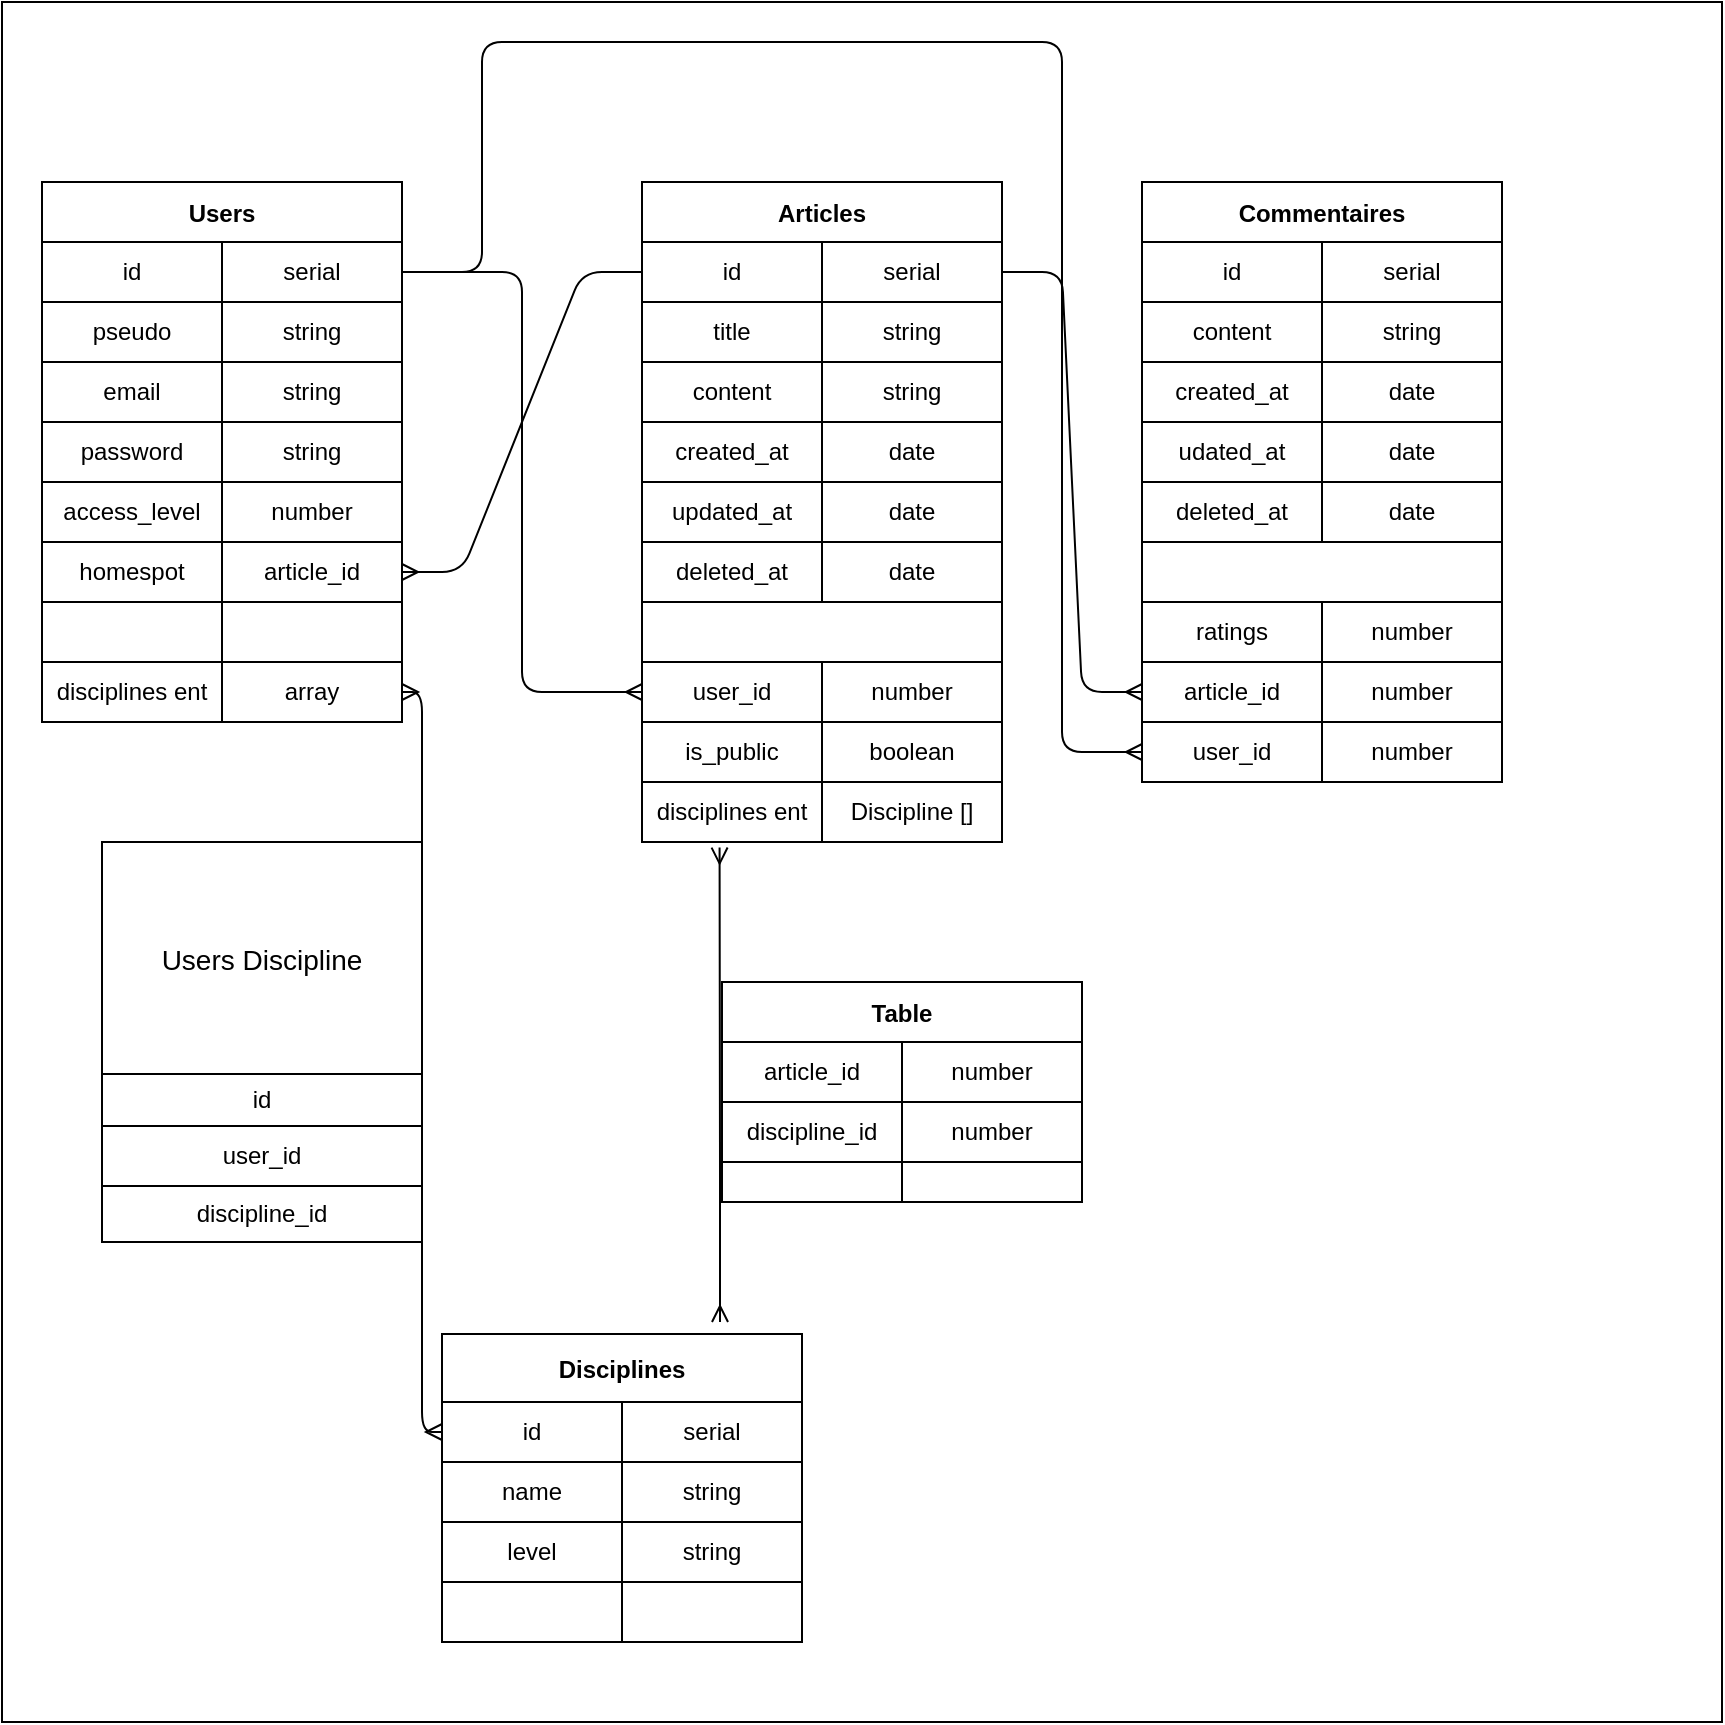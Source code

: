 <mxfile>
    <diagram id="lF0yDfXOfnjFw5a5HNvB" name="Page-1">
        <mxGraphModel dx="782" dy="491" grid="1" gridSize="10" guides="1" tooltips="1" connect="1" arrows="1" fold="1" page="1" pageScale="1" pageWidth="850" pageHeight="1100" math="0" shadow="0">
            <root>
                <mxCell id="0"/>
                <mxCell id="1" parent="0"/>
                <mxCell id="321" value="" style="whiteSpace=wrap;html=1;aspect=fixed;" vertex="1" parent="1">
                    <mxGeometry x="100" y="150" width="860" height="860" as="geometry"/>
                </mxCell>
                <mxCell id="73" value="" style="edgeStyle=elbowEdgeStyle;fontSize=12;html=1;endArrow=ERmany;startArrow=ERmany;elbow=vertical;entryX=0.431;entryY=1.093;entryDx=0;entryDy=0;entryPerimeter=0;" parent="1" target="209" edge="1">
                    <mxGeometry width="100" height="100" relative="1" as="geometry">
                        <mxPoint x="459" y="810" as="sourcePoint"/>
                        <mxPoint x="460" y="580" as="targetPoint"/>
                        <Array as="points">
                            <mxPoint x="390" y="730"/>
                        </Array>
                    </mxGeometry>
                </mxCell>
                <mxCell id="74" value="" style="edgeStyle=orthogonalEdgeStyle;fontSize=12;html=1;endArrow=ERmany;startArrow=ERmany;exitX=1;exitY=0.5;exitDx=0;exitDy=0;entryX=0;entryY=0.5;entryDx=0;entryDy=0;" parent="1" source="241" target="275" edge="1">
                    <mxGeometry width="100" height="100" relative="1" as="geometry">
                        <mxPoint x="303.68" y="321.032" as="sourcePoint"/>
                        <mxPoint x="320" y="840" as="targetPoint"/>
                    </mxGeometry>
                </mxCell>
                <mxCell id="79" value="" style="edgeStyle=elbowEdgeStyle;fontSize=12;html=1;endArrow=ERmany;entryX=0;entryY=0.5;entryDx=0;entryDy=0;exitX=1;exitY=0.5;exitDx=0;exitDy=0;" parent="1" source="229" target="205" edge="1">
                    <mxGeometry width="100" height="100" relative="1" as="geometry">
                        <mxPoint x="380" y="580" as="sourcePoint"/>
                        <mxPoint x="300" y="275" as="targetPoint"/>
                    </mxGeometry>
                </mxCell>
                <mxCell id="80" value="Users Discipline" style="swimlane;fontStyle=0;childLayout=stackLayout;horizontal=1;startSize=116;horizontalStack=0;resizeParent=1;resizeParentMax=0;resizeLast=0;collapsible=1;marginBottom=0;align=center;fontSize=14;" parent="1" vertex="1">
                    <mxGeometry x="150" y="570" width="160" height="142" as="geometry"/>
                </mxCell>
                <mxCell id="317" value="id" style="rounded=0;whiteSpace=wrap;html=1;" vertex="1" parent="80">
                    <mxGeometry y="116" width="160" height="26" as="geometry"/>
                </mxCell>
                <mxCell id="175" value="Articles" style="shape=table;startSize=30;container=1;collapsible=1;childLayout=tableLayout;fixedRows=1;rowLines=0;fontStyle=1;align=center;resizeLast=1;sketch=0;" parent="1" vertex="1">
                    <mxGeometry x="420" y="240" width="180" height="330" as="geometry"/>
                </mxCell>
                <mxCell id="176" value="" style="shape=tableRow;horizontal=0;startSize=0;swimlaneHead=0;swimlaneBody=0;fillColor=none;collapsible=0;dropTarget=0;points=[[0,0.5],[1,0.5]];portConstraint=eastwest;top=0;left=0;right=0;bottom=0;sketch=0;" parent="175" vertex="1">
                    <mxGeometry y="30" width="180" height="30" as="geometry"/>
                </mxCell>
                <mxCell id="177" value="" style="shape=partialRectangle;connectable=0;fillColor=none;top=0;left=0;bottom=0;right=0;fontStyle=1;overflow=hidden;sketch=0;" parent="176" vertex="1">
                    <mxGeometry width="90" height="30" as="geometry">
                        <mxRectangle width="90" height="30" as="alternateBounds"/>
                    </mxGeometry>
                </mxCell>
                <mxCell id="178" value="" style="shape=partialRectangle;connectable=0;fillColor=none;top=0;left=0;bottom=0;right=0;align=left;spacingLeft=6;fontStyle=5;overflow=hidden;sketch=0;" parent="176" vertex="1">
                    <mxGeometry x="90" width="90" height="30" as="geometry">
                        <mxRectangle width="90" height="30" as="alternateBounds"/>
                    </mxGeometry>
                </mxCell>
                <mxCell id="179" value="" style="shape=tableRow;horizontal=0;startSize=0;swimlaneHead=0;swimlaneBody=0;fillColor=none;collapsible=0;dropTarget=0;points=[[0,0.5],[1,0.5]];portConstraint=eastwest;top=0;left=0;right=0;bottom=1;sketch=0;" parent="175" vertex="1">
                    <mxGeometry y="60" width="180" height="30" as="geometry"/>
                </mxCell>
                <mxCell id="180" value="spot" style="shape=partialRectangle;connectable=0;fillColor=none;top=0;left=0;bottom=0;right=0;fontStyle=1;overflow=hidden;sketch=0;" parent="179" vertex="1">
                    <mxGeometry width="90" height="30" as="geometry">
                        <mxRectangle width="90" height="30" as="alternateBounds"/>
                    </mxGeometry>
                </mxCell>
                <mxCell id="181" value="" style="shape=partialRectangle;connectable=0;fillColor=none;top=0;left=0;bottom=0;right=0;align=left;spacingLeft=6;fontStyle=5;overflow=hidden;sketch=0;" parent="179" vertex="1">
                    <mxGeometry x="90" width="90" height="30" as="geometry">
                        <mxRectangle width="90" height="30" as="alternateBounds"/>
                    </mxGeometry>
                </mxCell>
                <mxCell id="182" value="" style="shape=tableRow;horizontal=0;startSize=0;swimlaneHead=0;swimlaneBody=0;fillColor=none;collapsible=0;dropTarget=0;points=[[0,0.5],[1,0.5]];portConstraint=eastwest;top=0;left=0;right=0;bottom=0;sketch=0;" parent="175" vertex="1">
                    <mxGeometry y="90" width="180" height="30" as="geometry"/>
                </mxCell>
                <mxCell id="183" value="content" style="shape=partialRectangle;connectable=0;fillColor=none;top=0;left=0;bottom=0;right=0;editable=1;overflow=hidden;sketch=0;" parent="182" vertex="1">
                    <mxGeometry width="90" height="30" as="geometry">
                        <mxRectangle width="90" height="30" as="alternateBounds"/>
                    </mxGeometry>
                </mxCell>
                <mxCell id="184" value="string" style="shape=partialRectangle;connectable=0;fillColor=none;top=0;left=0;bottom=0;right=0;align=left;spacingLeft=6;overflow=hidden;sketch=0;" parent="182" vertex="1">
                    <mxGeometry x="90" width="90" height="30" as="geometry">
                        <mxRectangle width="90" height="30" as="alternateBounds"/>
                    </mxGeometry>
                </mxCell>
                <mxCell id="198" value="" style="shape=tableRow;horizontal=0;startSize=0;swimlaneHead=0;swimlaneBody=0;fillColor=none;collapsible=0;dropTarget=0;points=[[0,0.5],[1,0.5]];portConstraint=eastwest;top=0;left=0;right=0;bottom=0;sketch=0;" parent="175" vertex="1">
                    <mxGeometry y="120" width="180" height="30" as="geometry"/>
                </mxCell>
                <mxCell id="199" value="" style="shape=partialRectangle;connectable=0;fillColor=none;top=0;left=0;bottom=0;right=0;editable=1;overflow=hidden;sketch=0;" parent="198" vertex="1">
                    <mxGeometry width="90" height="30" as="geometry">
                        <mxRectangle width="90" height="30" as="alternateBounds"/>
                    </mxGeometry>
                </mxCell>
                <mxCell id="200" value="" style="shape=partialRectangle;connectable=0;fillColor=none;top=0;left=0;bottom=0;right=0;align=left;spacingLeft=6;overflow=hidden;sketch=0;" parent="198" vertex="1">
                    <mxGeometry x="90" width="90" height="30" as="geometry">
                        <mxRectangle width="90" height="30" as="alternateBounds"/>
                    </mxGeometry>
                </mxCell>
                <mxCell id="185" value="" style="shape=tableRow;horizontal=0;startSize=0;swimlaneHead=0;swimlaneBody=0;fillColor=none;collapsible=0;dropTarget=0;points=[[0,0.5],[1,0.5]];portConstraint=eastwest;top=0;left=0;right=0;bottom=0;sketch=0;" parent="175" vertex="1">
                    <mxGeometry y="150" width="180" height="30" as="geometry"/>
                </mxCell>
                <mxCell id="186" value="" style="shape=partialRectangle;connectable=0;fillColor=none;top=0;left=0;bottom=0;right=0;editable=1;overflow=hidden;sketch=0;" parent="185" vertex="1">
                    <mxGeometry width="90" height="30" as="geometry">
                        <mxRectangle width="90" height="30" as="alternateBounds"/>
                    </mxGeometry>
                </mxCell>
                <mxCell id="187" value="" style="shape=partialRectangle;connectable=0;fillColor=none;top=0;left=0;bottom=0;right=0;align=left;spacingLeft=6;overflow=hidden;sketch=0;" parent="185" vertex="1">
                    <mxGeometry x="90" width="90" height="30" as="geometry">
                        <mxRectangle width="90" height="30" as="alternateBounds"/>
                    </mxGeometry>
                </mxCell>
                <mxCell id="188" value="created_at" style="rounded=0;whiteSpace=wrap;html=1;sketch=0;" parent="1" vertex="1">
                    <mxGeometry x="420" y="360" width="90" height="30" as="geometry"/>
                </mxCell>
                <mxCell id="189" value="date" style="rounded=0;whiteSpace=wrap;html=1;sketch=0;" parent="1" vertex="1">
                    <mxGeometry x="510" y="360" width="90" height="30" as="geometry"/>
                </mxCell>
                <mxCell id="190" value="updated_at" style="rounded=0;whiteSpace=wrap;html=1;sketch=0;" parent="1" vertex="1">
                    <mxGeometry x="420" y="390" width="90" height="30" as="geometry"/>
                </mxCell>
                <mxCell id="191" value="deleted_at" style="rounded=0;whiteSpace=wrap;html=1;sketch=0;" parent="1" vertex="1">
                    <mxGeometry x="420" y="420" width="90" height="30" as="geometry"/>
                </mxCell>
                <mxCell id="192" value="date" style="rounded=0;whiteSpace=wrap;html=1;sketch=0;" parent="1" vertex="1">
                    <mxGeometry x="510" y="390" width="90" height="30" as="geometry"/>
                </mxCell>
                <mxCell id="193" value="date" style="rounded=0;whiteSpace=wrap;html=1;sketch=0;" parent="1" vertex="1">
                    <mxGeometry x="510" y="420" width="90" height="30" as="geometry"/>
                </mxCell>
                <mxCell id="194" value="" style="rounded=0;whiteSpace=wrap;html=1;sketch=0;" parent="1" vertex="1">
                    <mxGeometry x="420" y="480" width="90" height="30" as="geometry"/>
                </mxCell>
                <mxCell id="195" value="" style="rounded=0;whiteSpace=wrap;html=1;sketch=0;" parent="1" vertex="1">
                    <mxGeometry x="510" y="480" width="90" height="30" as="geometry"/>
                </mxCell>
                <mxCell id="196" value="id" style="rounded=0;whiteSpace=wrap;html=1;sketch=0;" parent="1" vertex="1">
                    <mxGeometry x="420" y="270" width="90" height="30" as="geometry"/>
                </mxCell>
                <mxCell id="197" value="serial" style="rounded=0;whiteSpace=wrap;html=1;sketch=0;" parent="1" vertex="1">
                    <mxGeometry x="510" y="270" width="90" height="30" as="geometry"/>
                </mxCell>
                <mxCell id="201" value="string" style="rounded=0;whiteSpace=wrap;html=1;sketch=0;" parent="1" vertex="1">
                    <mxGeometry x="510" y="300" width="90" height="30" as="geometry"/>
                </mxCell>
                <mxCell id="202" value="title" style="rounded=0;whiteSpace=wrap;html=1;sketch=0;" parent="1" vertex="1">
                    <mxGeometry x="420" y="300" width="90" height="30" as="geometry"/>
                </mxCell>
                <mxCell id="203" value="content" style="rounded=0;whiteSpace=wrap;html=1;sketch=0;" parent="1" vertex="1">
                    <mxGeometry x="420" y="330" width="90" height="30" as="geometry"/>
                </mxCell>
                <mxCell id="204" value="string" style="rounded=0;whiteSpace=wrap;html=1;sketch=0;" parent="1" vertex="1">
                    <mxGeometry x="510" y="330" width="90" height="30" as="geometry"/>
                </mxCell>
                <mxCell id="205" value="user_id" style="rounded=0;whiteSpace=wrap;html=1;sketch=0;" parent="1" vertex="1">
                    <mxGeometry x="420" y="480" width="90" height="30" as="geometry"/>
                </mxCell>
                <mxCell id="206" value="number" style="rounded=0;whiteSpace=wrap;html=1;sketch=0;" parent="1" vertex="1">
                    <mxGeometry x="510" y="480" width="90" height="30" as="geometry"/>
                </mxCell>
                <mxCell id="207" value="is_public" style="rounded=0;whiteSpace=wrap;html=1;sketch=0;" parent="1" vertex="1">
                    <mxGeometry x="420" y="510" width="90" height="30" as="geometry"/>
                </mxCell>
                <mxCell id="208" value="boolean" style="rounded=0;whiteSpace=wrap;html=1;sketch=0;" parent="1" vertex="1">
                    <mxGeometry x="510" y="510" width="90" height="30" as="geometry"/>
                </mxCell>
                <mxCell id="209" value="disciplines ent" style="rounded=0;whiteSpace=wrap;html=1;sketch=0;" parent="1" vertex="1">
                    <mxGeometry x="420" y="540" width="90" height="30" as="geometry"/>
                </mxCell>
                <mxCell id="210" value="Discipline []" style="rounded=0;whiteSpace=wrap;html=1;sketch=0;" parent="1" vertex="1">
                    <mxGeometry x="510" y="540" width="90" height="30" as="geometry"/>
                </mxCell>
                <mxCell id="212" value="Users" style="shape=table;startSize=30;container=1;collapsible=1;childLayout=tableLayout;fixedRows=1;rowLines=0;fontStyle=1;align=center;resizeLast=1;sketch=0;" parent="1" vertex="1">
                    <mxGeometry x="120" y="240" width="180" height="240" as="geometry"/>
                </mxCell>
                <mxCell id="213" value="" style="shape=tableRow;horizontal=0;startSize=0;swimlaneHead=0;swimlaneBody=0;fillColor=none;collapsible=0;dropTarget=0;points=[[0,0.5],[1,0.5]];portConstraint=eastwest;top=0;left=0;right=0;bottom=0;sketch=0;" parent="212" vertex="1">
                    <mxGeometry y="30" width="180" height="30" as="geometry"/>
                </mxCell>
                <mxCell id="214" value="id" style="shape=partialRectangle;connectable=0;fillColor=none;top=0;left=0;bottom=0;right=0;fontStyle=1;overflow=hidden;sketch=0;" parent="213" vertex="1">
                    <mxGeometry width="90" height="30" as="geometry">
                        <mxRectangle width="90" height="30" as="alternateBounds"/>
                    </mxGeometry>
                </mxCell>
                <mxCell id="215" value="" style="shape=partialRectangle;connectable=0;fillColor=none;top=0;left=0;bottom=0;right=0;align=left;spacingLeft=6;fontStyle=5;overflow=hidden;sketch=0;" parent="213" vertex="1">
                    <mxGeometry x="90" width="90" height="30" as="geometry">
                        <mxRectangle width="90" height="30" as="alternateBounds"/>
                    </mxGeometry>
                </mxCell>
                <mxCell id="216" value="" style="shape=tableRow;horizontal=0;startSize=0;swimlaneHead=0;swimlaneBody=0;fillColor=none;collapsible=0;dropTarget=0;points=[[0,0.5],[1,0.5]];portConstraint=eastwest;top=0;left=0;right=0;bottom=1;sketch=0;" parent="212" vertex="1">
                    <mxGeometry y="60" width="180" height="60" as="geometry"/>
                </mxCell>
                <mxCell id="217" value="" style="shape=partialRectangle;connectable=0;fillColor=none;top=0;left=0;bottom=0;right=0;fontStyle=1;overflow=hidden;sketch=0;" parent="216" vertex="1">
                    <mxGeometry width="90" height="60" as="geometry">
                        <mxRectangle width="90" height="60" as="alternateBounds"/>
                    </mxGeometry>
                </mxCell>
                <mxCell id="218" value="" style="shape=partialRectangle;connectable=0;fillColor=none;top=0;left=0;bottom=0;right=0;align=left;spacingLeft=6;fontStyle=5;overflow=hidden;sketch=0;" parent="216" vertex="1">
                    <mxGeometry x="90" width="90" height="60" as="geometry">
                        <mxRectangle width="90" height="60" as="alternateBounds"/>
                    </mxGeometry>
                </mxCell>
                <mxCell id="219" value="" style="shape=tableRow;horizontal=0;startSize=0;swimlaneHead=0;swimlaneBody=0;fillColor=none;collapsible=0;dropTarget=0;points=[[0,0.5],[1,0.5]];portConstraint=eastwest;top=0;left=0;right=0;bottom=0;sketch=0;" parent="212" vertex="1">
                    <mxGeometry y="120" width="180" height="30" as="geometry"/>
                </mxCell>
                <mxCell id="220" value="" style="shape=partialRectangle;connectable=0;fillColor=none;top=0;left=0;bottom=0;right=0;editable=1;overflow=hidden;sketch=0;" parent="219" vertex="1">
                    <mxGeometry width="90" height="30" as="geometry">
                        <mxRectangle width="90" height="30" as="alternateBounds"/>
                    </mxGeometry>
                </mxCell>
                <mxCell id="221" value="" style="shape=partialRectangle;connectable=0;fillColor=none;top=0;left=0;bottom=0;right=0;align=left;spacingLeft=6;overflow=hidden;sketch=0;" parent="219" vertex="1">
                    <mxGeometry x="90" width="90" height="30" as="geometry">
                        <mxRectangle width="90" height="30" as="alternateBounds"/>
                    </mxGeometry>
                </mxCell>
                <mxCell id="222" value="" style="shape=tableRow;horizontal=0;startSize=0;swimlaneHead=0;swimlaneBody=0;fillColor=none;collapsible=0;dropTarget=0;points=[[0,0.5],[1,0.5]];portConstraint=eastwest;top=0;left=0;right=0;bottom=0;sketch=0;" parent="212" vertex="1">
                    <mxGeometry y="150" width="180" height="90" as="geometry"/>
                </mxCell>
                <mxCell id="223" value="" style="shape=partialRectangle;connectable=0;fillColor=none;top=0;left=0;bottom=0;right=0;editable=1;overflow=hidden;sketch=0;" parent="222" vertex="1">
                    <mxGeometry width="90" height="90" as="geometry">
                        <mxRectangle width="90" height="90" as="alternateBounds"/>
                    </mxGeometry>
                </mxCell>
                <mxCell id="224" value="" style="shape=partialRectangle;connectable=0;fillColor=none;top=0;left=0;bottom=0;right=0;align=left;spacingLeft=6;overflow=hidden;sketch=0;" parent="222" vertex="1">
                    <mxGeometry x="90" width="90" height="90" as="geometry">
                        <mxRectangle width="90" height="90" as="alternateBounds"/>
                    </mxGeometry>
                </mxCell>
                <mxCell id="225" value="id" style="rounded=0;whiteSpace=wrap;html=1;sketch=0;" parent="1" vertex="1">
                    <mxGeometry x="120" y="270" width="90" height="30" as="geometry"/>
                </mxCell>
                <mxCell id="229" value="serial" style="rounded=0;whiteSpace=wrap;html=1;sketch=0;" parent="1" vertex="1">
                    <mxGeometry x="210" y="270" width="90" height="30" as="geometry"/>
                </mxCell>
                <mxCell id="230" value="pseudo" style="rounded=0;whiteSpace=wrap;html=1;sketch=0;" parent="1" vertex="1">
                    <mxGeometry x="120" y="300" width="90" height="30" as="geometry"/>
                </mxCell>
                <mxCell id="231" value="string" style="rounded=0;whiteSpace=wrap;html=1;sketch=0;" parent="1" vertex="1">
                    <mxGeometry x="210" y="300" width="90" height="30" as="geometry"/>
                </mxCell>
                <mxCell id="232" value="email" style="rounded=0;whiteSpace=wrap;html=1;sketch=0;" parent="1" vertex="1">
                    <mxGeometry x="120" y="330" width="90" height="30" as="geometry"/>
                </mxCell>
                <mxCell id="233" value="string" style="rounded=0;whiteSpace=wrap;html=1;sketch=0;" parent="1" vertex="1">
                    <mxGeometry x="210" y="330" width="90" height="30" as="geometry"/>
                </mxCell>
                <mxCell id="234" value="password" style="rounded=0;whiteSpace=wrap;html=1;sketch=0;" parent="1" vertex="1">
                    <mxGeometry x="120" y="360" width="90" height="30" as="geometry"/>
                </mxCell>
                <mxCell id="235" value="string" style="rounded=0;whiteSpace=wrap;html=1;sketch=0;" parent="1" vertex="1">
                    <mxGeometry x="210" y="360" width="90" height="30" as="geometry"/>
                </mxCell>
                <mxCell id="236" value="access_level" style="rounded=0;whiteSpace=wrap;html=1;sketch=0;" parent="1" vertex="1">
                    <mxGeometry x="120" y="390" width="90" height="30" as="geometry"/>
                </mxCell>
                <mxCell id="237" value="number" style="rounded=0;whiteSpace=wrap;html=1;sketch=0;" parent="1" vertex="1">
                    <mxGeometry x="210" y="390" width="90" height="30" as="geometry"/>
                </mxCell>
                <mxCell id="238" value="homespot" style="rounded=0;whiteSpace=wrap;html=1;sketch=0;" parent="1" vertex="1">
                    <mxGeometry x="120" y="420" width="90" height="30" as="geometry"/>
                </mxCell>
                <mxCell id="239" value="article_id" style="rounded=0;whiteSpace=wrap;html=1;sketch=0;" parent="1" vertex="1">
                    <mxGeometry x="210" y="420" width="90" height="30" as="geometry"/>
                </mxCell>
                <mxCell id="240" value="disciplines ent" style="rounded=0;whiteSpace=wrap;html=1;sketch=0;" parent="1" vertex="1">
                    <mxGeometry x="120" y="480" width="90" height="30" as="geometry"/>
                </mxCell>
                <mxCell id="241" value="array" style="rounded=0;whiteSpace=wrap;html=1;sketch=0;" parent="1" vertex="1">
                    <mxGeometry x="210" y="480" width="90" height="30" as="geometry"/>
                </mxCell>
                <mxCell id="242" value="Commentaires" style="shape=table;startSize=30;container=1;collapsible=1;childLayout=tableLayout;fixedRows=1;rowLines=0;fontStyle=1;align=center;resizeLast=1;sketch=0;" parent="1" vertex="1">
                    <mxGeometry x="670" y="240" width="180" height="270" as="geometry"/>
                </mxCell>
                <mxCell id="243" value="" style="shape=tableRow;horizontal=0;startSize=0;swimlaneHead=0;swimlaneBody=0;fillColor=none;collapsible=0;dropTarget=0;points=[[0,0.5],[1,0.5]];portConstraint=eastwest;top=0;left=0;right=0;bottom=0;sketch=0;" parent="242" vertex="1">
                    <mxGeometry y="30" width="180" height="30" as="geometry"/>
                </mxCell>
                <mxCell id="244" value="PK,FK1" style="shape=partialRectangle;connectable=0;fillColor=none;top=0;left=0;bottom=0;right=0;fontStyle=1;overflow=hidden;sketch=0;" parent="243" vertex="1">
                    <mxGeometry width="90" height="30" as="geometry">
                        <mxRectangle width="90" height="30" as="alternateBounds"/>
                    </mxGeometry>
                </mxCell>
                <mxCell id="245" value="Row 1" style="shape=partialRectangle;connectable=0;fillColor=none;top=0;left=0;bottom=0;right=0;align=left;spacingLeft=6;fontStyle=5;overflow=hidden;sketch=0;" parent="243" vertex="1">
                    <mxGeometry x="90" width="90" height="30" as="geometry">
                        <mxRectangle width="90" height="30" as="alternateBounds"/>
                    </mxGeometry>
                </mxCell>
                <mxCell id="246" value="" style="shape=tableRow;horizontal=0;startSize=0;swimlaneHead=0;swimlaneBody=0;fillColor=none;collapsible=0;dropTarget=0;points=[[0,0.5],[1,0.5]];portConstraint=eastwest;top=0;left=0;right=0;bottom=1;sketch=0;" parent="242" vertex="1">
                    <mxGeometry y="60" width="180" height="30" as="geometry"/>
                </mxCell>
                <mxCell id="247" value="" style="shape=partialRectangle;connectable=0;fillColor=none;top=0;left=0;bottom=0;right=0;fontStyle=1;overflow=hidden;sketch=0;" parent="246" vertex="1">
                    <mxGeometry width="90" height="30" as="geometry">
                        <mxRectangle width="90" height="30" as="alternateBounds"/>
                    </mxGeometry>
                </mxCell>
                <mxCell id="248" value="" style="shape=partialRectangle;connectable=0;fillColor=none;top=0;left=0;bottom=0;right=0;align=left;spacingLeft=6;fontStyle=5;overflow=hidden;sketch=0;" parent="246" vertex="1">
                    <mxGeometry x="90" width="90" height="30" as="geometry">
                        <mxRectangle width="90" height="30" as="alternateBounds"/>
                    </mxGeometry>
                </mxCell>
                <mxCell id="249" value="" style="shape=tableRow;horizontal=0;startSize=0;swimlaneHead=0;swimlaneBody=0;fillColor=none;collapsible=0;dropTarget=0;points=[[0,0.5],[1,0.5]];portConstraint=eastwest;top=0;left=0;right=0;bottom=0;sketch=0;" parent="242" vertex="1">
                    <mxGeometry y="90" width="180" height="30" as="geometry"/>
                </mxCell>
                <mxCell id="250" value="" style="shape=partialRectangle;connectable=0;fillColor=none;top=0;left=0;bottom=0;right=0;editable=1;overflow=hidden;sketch=0;" parent="249" vertex="1">
                    <mxGeometry width="90" height="30" as="geometry">
                        <mxRectangle width="90" height="30" as="alternateBounds"/>
                    </mxGeometry>
                </mxCell>
                <mxCell id="251" value="" style="shape=partialRectangle;connectable=0;fillColor=none;top=0;left=0;bottom=0;right=0;align=left;spacingLeft=6;overflow=hidden;sketch=0;" parent="249" vertex="1">
                    <mxGeometry x="90" width="90" height="30" as="geometry">
                        <mxRectangle width="90" height="30" as="alternateBounds"/>
                    </mxGeometry>
                </mxCell>
                <mxCell id="252" value="" style="shape=tableRow;horizontal=0;startSize=0;swimlaneHead=0;swimlaneBody=0;fillColor=none;collapsible=0;dropTarget=0;points=[[0,0.5],[1,0.5]];portConstraint=eastwest;top=0;left=0;right=0;bottom=0;sketch=0;" parent="242" vertex="1">
                    <mxGeometry y="120" width="180" height="30" as="geometry"/>
                </mxCell>
                <mxCell id="253" value="" style="shape=partialRectangle;connectable=0;fillColor=none;top=0;left=0;bottom=0;right=0;editable=1;overflow=hidden;sketch=0;" parent="252" vertex="1">
                    <mxGeometry width="90" height="30" as="geometry">
                        <mxRectangle width="90" height="30" as="alternateBounds"/>
                    </mxGeometry>
                </mxCell>
                <mxCell id="254" value="" style="shape=partialRectangle;connectable=0;fillColor=none;top=0;left=0;bottom=0;right=0;align=left;spacingLeft=6;overflow=hidden;sketch=0;" parent="252" vertex="1">
                    <mxGeometry x="90" width="90" height="30" as="geometry">
                        <mxRectangle width="90" height="30" as="alternateBounds"/>
                    </mxGeometry>
                </mxCell>
                <mxCell id="255" value="id" style="rounded=0;whiteSpace=wrap;html=1;sketch=0;" parent="1" vertex="1">
                    <mxGeometry x="670" y="270" width="90" height="30" as="geometry"/>
                </mxCell>
                <mxCell id="256" value="serial" style="rounded=0;whiteSpace=wrap;html=1;sketch=0;" parent="1" vertex="1">
                    <mxGeometry x="760" y="270" width="90" height="30" as="geometry"/>
                </mxCell>
                <mxCell id="257" value="article_id" style="rounded=0;whiteSpace=wrap;html=1;sketch=0;" parent="1" vertex="1">
                    <mxGeometry x="670" y="480" width="90" height="30" as="geometry"/>
                </mxCell>
                <mxCell id="258" value="number" style="rounded=0;whiteSpace=wrap;html=1;sketch=0;" parent="1" vertex="1">
                    <mxGeometry x="760" y="480" width="90" height="30" as="geometry"/>
                </mxCell>
                <mxCell id="259" value="user_id" style="rounded=0;whiteSpace=wrap;html=1;sketch=0;" parent="1" vertex="1">
                    <mxGeometry x="670" y="510" width="90" height="30" as="geometry"/>
                </mxCell>
                <mxCell id="260" value="number" style="rounded=0;whiteSpace=wrap;html=1;sketch=0;" parent="1" vertex="1">
                    <mxGeometry x="760" y="510" width="90" height="30" as="geometry"/>
                </mxCell>
                <mxCell id="261" value="content" style="rounded=0;whiteSpace=wrap;html=1;sketch=0;" parent="1" vertex="1">
                    <mxGeometry x="670" y="300" width="90" height="30" as="geometry"/>
                </mxCell>
                <mxCell id="262" value="string" style="rounded=0;whiteSpace=wrap;html=1;sketch=0;" parent="1" vertex="1">
                    <mxGeometry x="760" y="300" width="90" height="30" as="geometry"/>
                </mxCell>
                <mxCell id="263" value="created_at" style="rounded=0;whiteSpace=wrap;html=1;sketch=0;" parent="1" vertex="1">
                    <mxGeometry x="670" y="330" width="90" height="30" as="geometry"/>
                </mxCell>
                <mxCell id="265" value="udated_at" style="rounded=0;whiteSpace=wrap;html=1;sketch=0;" parent="1" vertex="1">
                    <mxGeometry x="670" y="360" width="90" height="30" as="geometry"/>
                </mxCell>
                <mxCell id="266" value="date" style="rounded=0;whiteSpace=wrap;html=1;sketch=0;" parent="1" vertex="1">
                    <mxGeometry x="760" y="360" width="90" height="30" as="geometry"/>
                </mxCell>
                <mxCell id="267" value="deleted_at" style="rounded=0;whiteSpace=wrap;html=1;sketch=0;" parent="1" vertex="1">
                    <mxGeometry x="670" y="390" width="90" height="30" as="geometry"/>
                </mxCell>
                <mxCell id="268" value="date" style="rounded=0;whiteSpace=wrap;html=1;sketch=0;" parent="1" vertex="1">
                    <mxGeometry x="760" y="330" width="90" height="30" as="geometry"/>
                </mxCell>
                <mxCell id="270" value="date" style="rounded=0;whiteSpace=wrap;html=1;sketch=0;" parent="1" vertex="1">
                    <mxGeometry x="760" y="390" width="90" height="30" as="geometry"/>
                </mxCell>
                <mxCell id="271" value="" style="edgeStyle=entityRelationEdgeStyle;fontSize=12;html=1;endArrow=ERmany;entryX=0;entryY=0.5;entryDx=0;entryDy=0;exitX=1;exitY=0.5;exitDx=0;exitDy=0;" parent="1" source="197" target="257" edge="1">
                    <mxGeometry width="100" height="100" relative="1" as="geometry">
                        <mxPoint x="600" y="443" as="sourcePoint"/>
                        <mxPoint x="660" y="450" as="targetPoint"/>
                    </mxGeometry>
                </mxCell>
                <mxCell id="272" value="ratings" style="rounded=0;whiteSpace=wrap;html=1;sketch=0;" parent="1" vertex="1">
                    <mxGeometry x="670" y="450" width="90" height="30" as="geometry"/>
                </mxCell>
                <mxCell id="273" value="number" style="rounded=0;whiteSpace=wrap;html=1;sketch=0;" parent="1" vertex="1">
                    <mxGeometry x="760" y="450" width="90" height="30" as="geometry"/>
                </mxCell>
                <mxCell id="274" value="Disciplines" style="shape=table;startSize=34;container=1;collapsible=1;childLayout=tableLayout;fixedRows=1;rowLines=0;fontStyle=1;align=center;resizeLast=1;sketch=0;" parent="1" vertex="1">
                    <mxGeometry x="320" y="816" width="180" height="154" as="geometry"/>
                </mxCell>
                <mxCell id="275" value="" style="shape=tableRow;horizontal=0;startSize=0;swimlaneHead=0;swimlaneBody=0;fillColor=none;collapsible=0;dropTarget=0;points=[[0,0.5],[1,0.5]];portConstraint=eastwest;top=0;left=0;right=0;bottom=0;sketch=0;" parent="274" vertex="1">
                    <mxGeometry y="34" width="180" height="30" as="geometry"/>
                </mxCell>
                <mxCell id="276" value="" style="shape=partialRectangle;connectable=0;fillColor=none;top=0;left=0;bottom=0;right=0;fontStyle=1;overflow=hidden;sketch=0;" parent="275" vertex="1">
                    <mxGeometry width="90" height="30" as="geometry">
                        <mxRectangle width="90" height="30" as="alternateBounds"/>
                    </mxGeometry>
                </mxCell>
                <mxCell id="277" value="" style="shape=partialRectangle;connectable=0;fillColor=none;top=0;left=0;bottom=0;right=0;align=left;spacingLeft=6;fontStyle=5;overflow=hidden;sketch=0;" parent="275" vertex="1">
                    <mxGeometry x="90" width="90" height="30" as="geometry">
                        <mxRectangle width="90" height="30" as="alternateBounds"/>
                    </mxGeometry>
                </mxCell>
                <mxCell id="278" value="" style="shape=tableRow;horizontal=0;startSize=0;swimlaneHead=0;swimlaneBody=0;fillColor=none;collapsible=0;dropTarget=0;points=[[0,0.5],[1,0.5]];portConstraint=eastwest;top=0;left=0;right=0;bottom=1;sketch=0;" parent="274" vertex="1">
                    <mxGeometry y="64" width="180" height="30" as="geometry"/>
                </mxCell>
                <mxCell id="279" value="" style="shape=partialRectangle;connectable=0;fillColor=none;top=0;left=0;bottom=0;right=0;fontStyle=1;overflow=hidden;sketch=0;" parent="278" vertex="1">
                    <mxGeometry width="90" height="30" as="geometry">
                        <mxRectangle width="90" height="30" as="alternateBounds"/>
                    </mxGeometry>
                </mxCell>
                <mxCell id="280" value="" style="shape=partialRectangle;connectable=0;fillColor=none;top=0;left=0;bottom=0;right=0;align=left;spacingLeft=6;fontStyle=5;overflow=hidden;sketch=0;" parent="278" vertex="1">
                    <mxGeometry x="90" width="90" height="30" as="geometry">
                        <mxRectangle width="90" height="30" as="alternateBounds"/>
                    </mxGeometry>
                </mxCell>
                <mxCell id="281" value="" style="shape=tableRow;horizontal=0;startSize=0;swimlaneHead=0;swimlaneBody=0;fillColor=none;collapsible=0;dropTarget=0;points=[[0,0.5],[1,0.5]];portConstraint=eastwest;top=0;left=0;right=0;bottom=0;sketch=0;" parent="274" vertex="1">
                    <mxGeometry y="94" width="180" height="30" as="geometry"/>
                </mxCell>
                <mxCell id="282" value="" style="shape=partialRectangle;connectable=0;fillColor=none;top=0;left=0;bottom=0;right=0;editable=1;overflow=hidden;sketch=0;" parent="281" vertex="1">
                    <mxGeometry width="90" height="30" as="geometry">
                        <mxRectangle width="90" height="30" as="alternateBounds"/>
                    </mxGeometry>
                </mxCell>
                <mxCell id="283" value="" style="shape=partialRectangle;connectable=0;fillColor=none;top=0;left=0;bottom=0;right=0;align=left;spacingLeft=6;overflow=hidden;sketch=0;" parent="281" vertex="1">
                    <mxGeometry x="90" width="90" height="30" as="geometry">
                        <mxRectangle width="90" height="30" as="alternateBounds"/>
                    </mxGeometry>
                </mxCell>
                <mxCell id="284" value="" style="shape=tableRow;horizontal=0;startSize=0;swimlaneHead=0;swimlaneBody=0;fillColor=none;collapsible=0;dropTarget=0;points=[[0,0.5],[1,0.5]];portConstraint=eastwest;top=0;left=0;right=0;bottom=0;sketch=0;" parent="274" vertex="1">
                    <mxGeometry y="124" width="180" height="30" as="geometry"/>
                </mxCell>
                <mxCell id="285" value="" style="shape=partialRectangle;connectable=0;fillColor=none;top=0;left=0;bottom=0;right=0;editable=1;overflow=hidden;sketch=0;" parent="284" vertex="1">
                    <mxGeometry width="90" height="30" as="geometry">
                        <mxRectangle width="90" height="30" as="alternateBounds"/>
                    </mxGeometry>
                </mxCell>
                <mxCell id="286" value="" style="shape=partialRectangle;connectable=0;fillColor=none;top=0;left=0;bottom=0;right=0;align=left;spacingLeft=6;overflow=hidden;sketch=0;" parent="284" vertex="1">
                    <mxGeometry x="90" width="90" height="30" as="geometry">
                        <mxRectangle width="90" height="30" as="alternateBounds"/>
                    </mxGeometry>
                </mxCell>
                <mxCell id="288" value="level" style="rounded=0;whiteSpace=wrap;html=1;sketch=0;" parent="1" vertex="1">
                    <mxGeometry x="320" y="910" width="90" height="30" as="geometry"/>
                </mxCell>
                <mxCell id="289" value="string" style="rounded=0;whiteSpace=wrap;html=1;sketch=0;" parent="1" vertex="1">
                    <mxGeometry x="410" y="880" width="90" height="30" as="geometry"/>
                </mxCell>
                <mxCell id="290" value="" style="rounded=0;whiteSpace=wrap;html=1;sketch=0;" parent="1" vertex="1">
                    <mxGeometry x="320" y="940" width="90" height="30" as="geometry"/>
                </mxCell>
                <mxCell id="291" value="" style="rounded=0;whiteSpace=wrap;html=1;sketch=0;" parent="1" vertex="1">
                    <mxGeometry x="410" y="940" width="90" height="30" as="geometry"/>
                </mxCell>
                <mxCell id="292" value="string" style="rounded=0;whiteSpace=wrap;html=1;sketch=0;" parent="1" vertex="1">
                    <mxGeometry x="410" y="910" width="90" height="30" as="geometry"/>
                </mxCell>
                <mxCell id="293" value="name" style="rounded=0;whiteSpace=wrap;html=1;sketch=0;" parent="1" vertex="1">
                    <mxGeometry x="320" y="880" width="90" height="30" as="geometry"/>
                </mxCell>
                <mxCell id="294" value="Table" style="shape=table;startSize=30;container=1;collapsible=1;childLayout=tableLayout;fixedRows=1;rowLines=0;fontStyle=1;align=center;resizeLast=1;sketch=0;" parent="1" vertex="1">
                    <mxGeometry x="460" y="640" width="180" height="110" as="geometry"/>
                </mxCell>
                <mxCell id="295" value="" style="shape=tableRow;horizontal=0;startSize=0;swimlaneHead=0;swimlaneBody=0;fillColor=none;collapsible=0;dropTarget=0;points=[[0,0.5],[1,0.5]];portConstraint=eastwest;top=0;left=0;right=0;bottom=0;sketch=0;" parent="294" vertex="1">
                    <mxGeometry y="30" width="180" height="30" as="geometry"/>
                </mxCell>
                <mxCell id="296" value="" style="shape=partialRectangle;connectable=0;fillColor=none;top=0;left=0;bottom=0;right=0;fontStyle=1;overflow=hidden;sketch=0;" parent="295" vertex="1">
                    <mxGeometry width="90" height="30" as="geometry">
                        <mxRectangle width="90" height="30" as="alternateBounds"/>
                    </mxGeometry>
                </mxCell>
                <mxCell id="297" value="" style="shape=partialRectangle;connectable=0;fillColor=none;top=0;left=0;bottom=0;right=0;align=left;spacingLeft=6;fontStyle=5;overflow=hidden;sketch=0;" parent="295" vertex="1">
                    <mxGeometry x="90" width="90" height="30" as="geometry">
                        <mxRectangle width="90" height="30" as="alternateBounds"/>
                    </mxGeometry>
                </mxCell>
                <mxCell id="298" value="" style="shape=tableRow;horizontal=0;startSize=0;swimlaneHead=0;swimlaneBody=0;fillColor=none;collapsible=0;dropTarget=0;points=[[0,0.5],[1,0.5]];portConstraint=eastwest;top=0;left=0;right=0;bottom=1;sketch=0;" parent="294" vertex="1">
                    <mxGeometry y="60" width="180" height="30" as="geometry"/>
                </mxCell>
                <mxCell id="299" value="" style="shape=partialRectangle;connectable=0;fillColor=none;top=0;left=0;bottom=0;right=0;fontStyle=1;overflow=hidden;sketch=0;" parent="298" vertex="1">
                    <mxGeometry width="90" height="30" as="geometry">
                        <mxRectangle width="90" height="30" as="alternateBounds"/>
                    </mxGeometry>
                </mxCell>
                <mxCell id="300" value="" style="shape=partialRectangle;connectable=0;fillColor=none;top=0;left=0;bottom=0;right=0;align=left;spacingLeft=6;fontStyle=5;overflow=hidden;sketch=0;" parent="298" vertex="1">
                    <mxGeometry x="90" width="90" height="30" as="geometry">
                        <mxRectangle width="90" height="30" as="alternateBounds"/>
                    </mxGeometry>
                </mxCell>
                <mxCell id="304" value="" style="shape=tableRow;horizontal=0;startSize=0;swimlaneHead=0;swimlaneBody=0;fillColor=none;collapsible=0;dropTarget=0;points=[[0,0.5],[1,0.5]];portConstraint=eastwest;top=0;left=0;right=0;bottom=0;sketch=0;" parent="294" vertex="1">
                    <mxGeometry y="90" width="180" height="20" as="geometry"/>
                </mxCell>
                <mxCell id="305" value="" style="shape=partialRectangle;connectable=0;fillColor=none;top=0;left=0;bottom=0;right=0;editable=1;overflow=hidden;sketch=0;" parent="304" vertex="1">
                    <mxGeometry width="90" height="20" as="geometry">
                        <mxRectangle width="90" height="20" as="alternateBounds"/>
                    </mxGeometry>
                </mxCell>
                <mxCell id="306" value="" style="shape=partialRectangle;connectable=0;fillColor=none;top=0;left=0;bottom=0;right=0;align=left;spacingLeft=6;overflow=hidden;sketch=0;" parent="304" vertex="1">
                    <mxGeometry x="90" width="90" height="20" as="geometry">
                        <mxRectangle width="90" height="20" as="alternateBounds"/>
                    </mxGeometry>
                </mxCell>
                <mxCell id="307" value="number" style="rounded=0;whiteSpace=wrap;html=1;sketch=0;" parent="1" vertex="1">
                    <mxGeometry x="550" y="670" width="90" height="30" as="geometry"/>
                </mxCell>
                <mxCell id="308" value="article_id" style="rounded=0;whiteSpace=wrap;html=1;sketch=0;" parent="1" vertex="1">
                    <mxGeometry x="460" y="670" width="90" height="30" as="geometry"/>
                </mxCell>
                <mxCell id="309" value="discipline_id" style="rounded=0;whiteSpace=wrap;html=1;sketch=0;" parent="1" vertex="1">
                    <mxGeometry x="460" y="700" width="90" height="30" as="geometry"/>
                </mxCell>
                <mxCell id="310" value="number" style="rounded=0;whiteSpace=wrap;html=1;sketch=0;" parent="1" vertex="1">
                    <mxGeometry x="550" y="700" width="90" height="30" as="geometry"/>
                </mxCell>
                <mxCell id="311" value="id" style="rounded=0;whiteSpace=wrap;html=1;sketch=0;" parent="1" vertex="1">
                    <mxGeometry x="320" y="850" width="90" height="30" as="geometry"/>
                </mxCell>
                <mxCell id="312" value="serial" style="rounded=0;whiteSpace=wrap;html=1;sketch=0;" parent="1" vertex="1">
                    <mxGeometry x="410" y="850" width="90" height="30" as="geometry"/>
                </mxCell>
                <mxCell id="313" value="" style="edgeStyle=orthogonalEdgeStyle;fontSize=12;html=1;endArrow=ERmany;exitX=1;exitY=0.5;exitDx=0;exitDy=0;entryX=0;entryY=0.5;entryDx=0;entryDy=0;" parent="1" source="213" target="259" edge="1">
                    <mxGeometry width="100" height="100" relative="1" as="geometry">
                        <mxPoint x="540" y="540" as="sourcePoint"/>
                        <mxPoint x="660" y="240" as="targetPoint"/>
                        <Array as="points">
                            <mxPoint x="340" y="285"/>
                            <mxPoint x="340" y="170"/>
                            <mxPoint x="630" y="170"/>
                            <mxPoint x="630" y="525"/>
                        </Array>
                    </mxGeometry>
                </mxCell>
                <mxCell id="314" value="" style="edgeStyle=entityRelationEdgeStyle;fontSize=12;html=1;endArrow=ERmany;exitX=0;exitY=0.5;exitDx=0;exitDy=0;entryX=1;entryY=0.5;entryDx=0;entryDy=0;" parent="1" source="196" target="239" edge="1">
                    <mxGeometry width="100" height="100" relative="1" as="geometry">
                        <mxPoint x="410" y="440" as="sourcePoint"/>
                        <mxPoint x="380" y="440" as="targetPoint"/>
                    </mxGeometry>
                </mxCell>
                <mxCell id="319" value="discipline_id" style="rounded=0;whiteSpace=wrap;html=1;" vertex="1" parent="1">
                    <mxGeometry x="150" y="742" width="160" height="28" as="geometry"/>
                </mxCell>
                <mxCell id="320" value="user_id" style="rounded=0;whiteSpace=wrap;html=1;" vertex="1" parent="1">
                    <mxGeometry x="150" y="712" width="160" height="30" as="geometry"/>
                </mxCell>
            </root>
        </mxGraphModel>
    </diagram>
</mxfile>